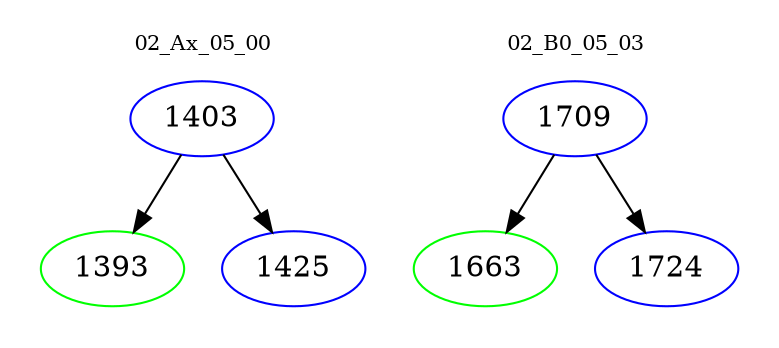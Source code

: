digraph{
subgraph cluster_0 {
color = white
label = "02_Ax_05_00";
fontsize=10;
T0_1403 [label="1403", color="blue"]
T0_1403 -> T0_1393 [color="black"]
T0_1393 [label="1393", color="green"]
T0_1403 -> T0_1425 [color="black"]
T0_1425 [label="1425", color="blue"]
}
subgraph cluster_1 {
color = white
label = "02_B0_05_03";
fontsize=10;
T1_1709 [label="1709", color="blue"]
T1_1709 -> T1_1663 [color="black"]
T1_1663 [label="1663", color="green"]
T1_1709 -> T1_1724 [color="black"]
T1_1724 [label="1724", color="blue"]
}
}
